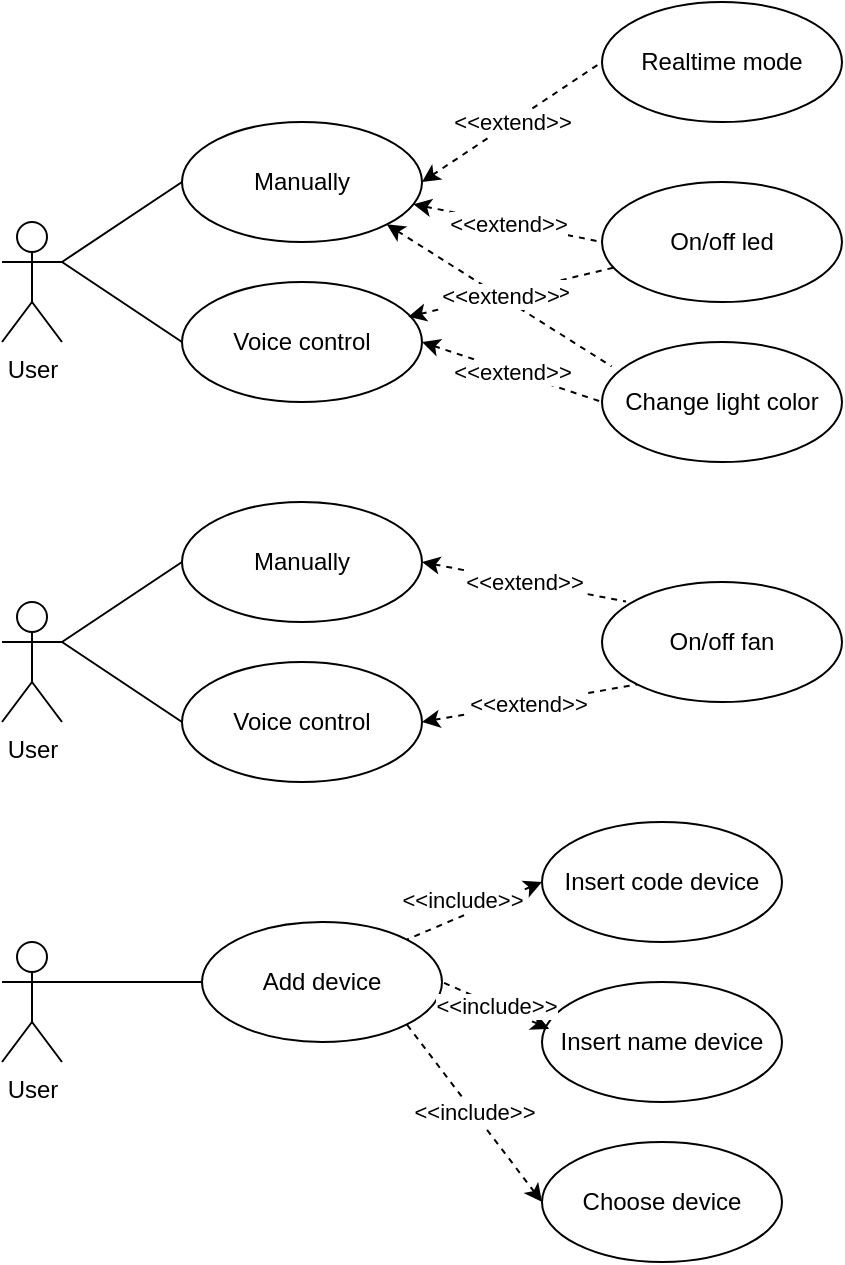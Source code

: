 <mxfile version="21.2.3" type="github">
  <diagram name="Trang-1" id="_sXE-qsfX2RmEjNiQAsu">
    <mxGraphModel dx="1050" dy="541" grid="1" gridSize="10" guides="1" tooltips="1" connect="1" arrows="1" fold="1" page="1" pageScale="1" pageWidth="827" pageHeight="1169" math="0" shadow="0">
      <root>
        <mxCell id="0" />
        <mxCell id="1" parent="0" />
        <mxCell id="qmv4iMf2COXaVbEW1lgM-1" value="User" style="shape=umlActor;verticalLabelPosition=bottom;verticalAlign=top;html=1;outlineConnect=0;" vertex="1" parent="1">
          <mxGeometry x="230" y="220" width="30" height="60" as="geometry" />
        </mxCell>
        <mxCell id="qmv4iMf2COXaVbEW1lgM-2" value="Manually" style="ellipse;whiteSpace=wrap;html=1;" vertex="1" parent="1">
          <mxGeometry x="320" y="170" width="120" height="60" as="geometry" />
        </mxCell>
        <mxCell id="qmv4iMf2COXaVbEW1lgM-3" value="Voice control" style="ellipse;whiteSpace=wrap;html=1;" vertex="1" parent="1">
          <mxGeometry x="320" y="250" width="120" height="60" as="geometry" />
        </mxCell>
        <mxCell id="qmv4iMf2COXaVbEW1lgM-6" value="" style="endArrow=none;html=1;rounded=0;exitX=1;exitY=0.333;exitDx=0;exitDy=0;exitPerimeter=0;entryX=0;entryY=0.5;entryDx=0;entryDy=0;" edge="1" parent="1" source="qmv4iMf2COXaVbEW1lgM-1" target="qmv4iMf2COXaVbEW1lgM-2">
          <mxGeometry width="50" height="50" relative="1" as="geometry">
            <mxPoint x="390" y="310" as="sourcePoint" />
            <mxPoint x="440" y="260" as="targetPoint" />
          </mxGeometry>
        </mxCell>
        <mxCell id="qmv4iMf2COXaVbEW1lgM-8" value="" style="endArrow=none;html=1;rounded=0;exitX=1;exitY=0.333;exitDx=0;exitDy=0;exitPerimeter=0;entryX=0;entryY=0.5;entryDx=0;entryDy=0;" edge="1" parent="1" source="qmv4iMf2COXaVbEW1lgM-1" target="qmv4iMf2COXaVbEW1lgM-3">
          <mxGeometry width="50" height="50" relative="1" as="geometry">
            <mxPoint x="270" y="250" as="sourcePoint" />
            <mxPoint x="330" y="210" as="targetPoint" />
          </mxGeometry>
        </mxCell>
        <mxCell id="qmv4iMf2COXaVbEW1lgM-10" value="Realtime mode" style="ellipse;whiteSpace=wrap;html=1;" vertex="1" parent="1">
          <mxGeometry x="530" y="110" width="120" height="60" as="geometry" />
        </mxCell>
        <mxCell id="qmv4iMf2COXaVbEW1lgM-11" value="&amp;lt;&amp;lt;extend&amp;gt;&amp;gt;" style="edgeStyle=none;rounded=0;orthogonalLoop=1;jettySize=auto;html=1;entryX=0;entryY=0.5;entryDx=0;entryDy=0;endArrow=none;endFill=0;dashed=1;startArrow=classic;startFill=1;exitX=1;exitY=0.5;exitDx=0;exitDy=0;" edge="1" parent="1" source="qmv4iMf2COXaVbEW1lgM-2" target="qmv4iMf2COXaVbEW1lgM-10">
          <mxGeometry x="-0.002" relative="1" as="geometry">
            <mxPoint x="450" y="290" as="sourcePoint" />
            <mxPoint x="370" y="250" as="targetPoint" />
            <mxPoint as="offset" />
          </mxGeometry>
        </mxCell>
        <mxCell id="qmv4iMf2COXaVbEW1lgM-12" value="User" style="shape=umlActor;verticalLabelPosition=bottom;verticalAlign=top;html=1;outlineConnect=0;" vertex="1" parent="1">
          <mxGeometry x="230" y="410" width="30" height="60" as="geometry" />
        </mxCell>
        <mxCell id="qmv4iMf2COXaVbEW1lgM-13" value="Manually" style="ellipse;whiteSpace=wrap;html=1;" vertex="1" parent="1">
          <mxGeometry x="320" y="360" width="120" height="60" as="geometry" />
        </mxCell>
        <mxCell id="qmv4iMf2COXaVbEW1lgM-14" value="Voice control" style="ellipse;whiteSpace=wrap;html=1;" vertex="1" parent="1">
          <mxGeometry x="320" y="440" width="120" height="60" as="geometry" />
        </mxCell>
        <mxCell id="qmv4iMf2COXaVbEW1lgM-15" value="" style="endArrow=none;html=1;rounded=0;exitX=1;exitY=0.333;exitDx=0;exitDy=0;exitPerimeter=0;entryX=0;entryY=0.5;entryDx=0;entryDy=0;" edge="1" parent="1" source="qmv4iMf2COXaVbEW1lgM-12" target="qmv4iMf2COXaVbEW1lgM-13">
          <mxGeometry width="50" height="50" relative="1" as="geometry">
            <mxPoint x="390" y="500" as="sourcePoint" />
            <mxPoint x="440" y="450" as="targetPoint" />
          </mxGeometry>
        </mxCell>
        <mxCell id="qmv4iMf2COXaVbEW1lgM-16" value="" style="endArrow=none;html=1;rounded=0;exitX=1;exitY=0.333;exitDx=0;exitDy=0;exitPerimeter=0;entryX=0;entryY=0.5;entryDx=0;entryDy=0;" edge="1" parent="1" source="qmv4iMf2COXaVbEW1lgM-12" target="qmv4iMf2COXaVbEW1lgM-14">
          <mxGeometry width="50" height="50" relative="1" as="geometry">
            <mxPoint x="270" y="440" as="sourcePoint" />
            <mxPoint x="330" y="400" as="targetPoint" />
          </mxGeometry>
        </mxCell>
        <mxCell id="qmv4iMf2COXaVbEW1lgM-19" value="On/off led" style="ellipse;whiteSpace=wrap;html=1;" vertex="1" parent="1">
          <mxGeometry x="530" y="200" width="120" height="60" as="geometry" />
        </mxCell>
        <mxCell id="qmv4iMf2COXaVbEW1lgM-20" value="Change light color" style="ellipse;whiteSpace=wrap;html=1;" vertex="1" parent="1">
          <mxGeometry x="530" y="280" width="120" height="60" as="geometry" />
        </mxCell>
        <mxCell id="qmv4iMf2COXaVbEW1lgM-22" value="&amp;lt;&amp;lt;extend&amp;gt;&amp;gt;" style="edgeStyle=none;rounded=0;orthogonalLoop=1;jettySize=auto;html=1;entryX=0;entryY=0.5;entryDx=0;entryDy=0;endArrow=none;endFill=0;dashed=1;startArrow=classic;startFill=1;" edge="1" parent="1" source="qmv4iMf2COXaVbEW1lgM-2" target="qmv4iMf2COXaVbEW1lgM-19">
          <mxGeometry x="-0.002" relative="1" as="geometry">
            <mxPoint x="450" y="210" as="sourcePoint" />
            <mxPoint x="540" y="150" as="targetPoint" />
            <mxPoint as="offset" />
          </mxGeometry>
        </mxCell>
        <mxCell id="qmv4iMf2COXaVbEW1lgM-23" value="&amp;lt;&amp;lt;extend&amp;gt;&amp;gt;" style="edgeStyle=none;rounded=0;orthogonalLoop=1;jettySize=auto;html=1;endArrow=none;endFill=0;dashed=1;startArrow=classic;startFill=1;exitX=0.943;exitY=0.29;exitDx=0;exitDy=0;exitPerimeter=0;" edge="1" parent="1" source="qmv4iMf2COXaVbEW1lgM-3" target="qmv4iMf2COXaVbEW1lgM-19">
          <mxGeometry x="-0.002" relative="1" as="geometry">
            <mxPoint x="460" y="220" as="sourcePoint" />
            <mxPoint x="550" y="160" as="targetPoint" />
            <mxPoint as="offset" />
          </mxGeometry>
        </mxCell>
        <mxCell id="qmv4iMf2COXaVbEW1lgM-24" value="&amp;lt;&amp;lt;extend&amp;gt;&amp;gt;" style="edgeStyle=none;rounded=0;orthogonalLoop=1;jettySize=auto;html=1;entryX=0;entryY=0.5;entryDx=0;entryDy=0;endArrow=none;endFill=0;dashed=1;startArrow=classic;startFill=1;exitX=1;exitY=0.5;exitDx=0;exitDy=0;" edge="1" parent="1" source="qmv4iMf2COXaVbEW1lgM-3" target="qmv4iMf2COXaVbEW1lgM-20">
          <mxGeometry x="-0.009" relative="1" as="geometry">
            <mxPoint x="470" y="230" as="sourcePoint" />
            <mxPoint x="560" y="170" as="targetPoint" />
            <mxPoint as="offset" />
          </mxGeometry>
        </mxCell>
        <mxCell id="qmv4iMf2COXaVbEW1lgM-25" value="&amp;lt;&amp;lt;extend&amp;gt;&amp;gt;" style="edgeStyle=none;rounded=0;orthogonalLoop=1;jettySize=auto;html=1;entryX=0.04;entryY=0.203;entryDx=0;entryDy=0;endArrow=none;endFill=0;dashed=1;startArrow=classic;startFill=1;exitX=1;exitY=1;exitDx=0;exitDy=0;entryPerimeter=0;" edge="1" parent="1" source="qmv4iMf2COXaVbEW1lgM-2" target="qmv4iMf2COXaVbEW1lgM-20">
          <mxGeometry x="-0.002" relative="1" as="geometry">
            <mxPoint x="480" y="240" as="sourcePoint" />
            <mxPoint x="570" y="180" as="targetPoint" />
            <mxPoint as="offset" />
          </mxGeometry>
        </mxCell>
        <mxCell id="qmv4iMf2COXaVbEW1lgM-26" value="On/off fan" style="ellipse;whiteSpace=wrap;html=1;" vertex="1" parent="1">
          <mxGeometry x="530" y="400" width="120" height="60" as="geometry" />
        </mxCell>
        <mxCell id="qmv4iMf2COXaVbEW1lgM-27" value="&amp;lt;&amp;lt;extend&amp;gt;&amp;gt;" style="edgeStyle=none;rounded=0;orthogonalLoop=1;jettySize=auto;html=1;entryX=0.1;entryY=0.163;entryDx=0;entryDy=0;endArrow=none;endFill=0;dashed=1;startArrow=classic;startFill=1;exitX=1;exitY=0.5;exitDx=0;exitDy=0;entryPerimeter=0;" edge="1" parent="1" source="qmv4iMf2COXaVbEW1lgM-13" target="qmv4iMf2COXaVbEW1lgM-26">
          <mxGeometry x="-0.009" relative="1" as="geometry">
            <mxPoint x="450" y="290" as="sourcePoint" />
            <mxPoint x="540" y="320" as="targetPoint" />
            <mxPoint as="offset" />
          </mxGeometry>
        </mxCell>
        <mxCell id="qmv4iMf2COXaVbEW1lgM-28" value="&amp;lt;&amp;lt;extend&amp;gt;&amp;gt;" style="edgeStyle=none;rounded=0;orthogonalLoop=1;jettySize=auto;html=1;entryX=0;entryY=1;entryDx=0;entryDy=0;endArrow=none;endFill=0;dashed=1;startArrow=classic;startFill=1;exitX=1;exitY=0.5;exitDx=0;exitDy=0;" edge="1" parent="1" source="qmv4iMf2COXaVbEW1lgM-14" target="qmv4iMf2COXaVbEW1lgM-26">
          <mxGeometry x="-0.009" relative="1" as="geometry">
            <mxPoint x="460" y="300" as="sourcePoint" />
            <mxPoint x="550" y="330" as="targetPoint" />
            <mxPoint as="offset" />
          </mxGeometry>
        </mxCell>
        <mxCell id="qmv4iMf2COXaVbEW1lgM-36" value="User" style="shape=umlActor;verticalLabelPosition=bottom;verticalAlign=top;html=1;outlineConnect=0;" vertex="1" parent="1">
          <mxGeometry x="230" y="580" width="30" height="60" as="geometry" />
        </mxCell>
        <mxCell id="qmv4iMf2COXaVbEW1lgM-37" value="Add device" style="ellipse;whiteSpace=wrap;html=1;" vertex="1" parent="1">
          <mxGeometry x="330" y="570" width="120" height="60" as="geometry" />
        </mxCell>
        <mxCell id="qmv4iMf2COXaVbEW1lgM-39" value="" style="endArrow=none;html=1;rounded=0;exitX=1;exitY=0.333;exitDx=0;exitDy=0;exitPerimeter=0;entryX=0;entryY=0.5;entryDx=0;entryDy=0;" edge="1" parent="1" source="qmv4iMf2COXaVbEW1lgM-36" target="qmv4iMf2COXaVbEW1lgM-37">
          <mxGeometry width="50" height="50" relative="1" as="geometry">
            <mxPoint x="390" y="670" as="sourcePoint" />
            <mxPoint x="440" y="620" as="targetPoint" />
          </mxGeometry>
        </mxCell>
        <mxCell id="qmv4iMf2COXaVbEW1lgM-41" value="Insert code device" style="ellipse;whiteSpace=wrap;html=1;" vertex="1" parent="1">
          <mxGeometry x="500" y="520" width="120" height="60" as="geometry" />
        </mxCell>
        <mxCell id="qmv4iMf2COXaVbEW1lgM-44" value="Insert name device" style="ellipse;whiteSpace=wrap;html=1;" vertex="1" parent="1">
          <mxGeometry x="500" y="600" width="120" height="60" as="geometry" />
        </mxCell>
        <mxCell id="qmv4iMf2COXaVbEW1lgM-45" value="Choose device" style="ellipse;whiteSpace=wrap;html=1;" vertex="1" parent="1">
          <mxGeometry x="500" y="680" width="120" height="60" as="geometry" />
        </mxCell>
        <mxCell id="qmv4iMf2COXaVbEW1lgM-48" value="&amp;lt;&amp;lt;include&amp;gt;&amp;gt;" style="edgeStyle=none;rounded=0;orthogonalLoop=1;jettySize=auto;html=1;entryX=1;entryY=0.5;entryDx=0;entryDy=0;endArrow=none;endFill=0;dashed=1;exitX=0.03;exitY=0.39;exitDx=0;exitDy=0;startArrow=classic;startFill=1;exitPerimeter=0;" edge="1" parent="1" source="qmv4iMf2COXaVbEW1lgM-44" target="qmv4iMf2COXaVbEW1lgM-37">
          <mxGeometry relative="1" as="geometry">
            <mxPoint x="432" y="579" as="sourcePoint" />
            <mxPoint x="500" y="550" as="targetPoint" />
          </mxGeometry>
        </mxCell>
        <mxCell id="qmv4iMf2COXaVbEW1lgM-49" value="&amp;lt;&amp;lt;include&amp;gt;&amp;gt;" style="edgeStyle=none;rounded=0;orthogonalLoop=1;jettySize=auto;html=1;entryX=1;entryY=1;entryDx=0;entryDy=0;endArrow=none;endFill=0;dashed=1;exitX=0;exitY=0.5;exitDx=0;exitDy=0;startArrow=classic;startFill=1;" edge="1" parent="1" source="qmv4iMf2COXaVbEW1lgM-45" target="qmv4iMf2COXaVbEW1lgM-37">
          <mxGeometry relative="1" as="geometry">
            <mxPoint x="442" y="589" as="sourcePoint" />
            <mxPoint x="510" y="560" as="targetPoint" />
          </mxGeometry>
        </mxCell>
        <mxCell id="qmv4iMf2COXaVbEW1lgM-50" value="&amp;lt;&amp;lt;include&amp;gt;&amp;gt;" style="edgeStyle=none;rounded=0;orthogonalLoop=1;jettySize=auto;html=1;entryX=1;entryY=0;entryDx=0;entryDy=0;endArrow=none;endFill=0;dashed=1;exitX=0;exitY=0.5;exitDx=0;exitDy=0;startArrow=classic;startFill=1;" edge="1" parent="1" source="qmv4iMf2COXaVbEW1lgM-41" target="qmv4iMf2COXaVbEW1lgM-37">
          <mxGeometry x="0.109" y="-6" relative="1" as="geometry">
            <mxPoint x="452" y="599" as="sourcePoint" />
            <mxPoint x="520" y="570" as="targetPoint" />
            <mxPoint y="-1" as="offset" />
          </mxGeometry>
        </mxCell>
      </root>
    </mxGraphModel>
  </diagram>
</mxfile>
